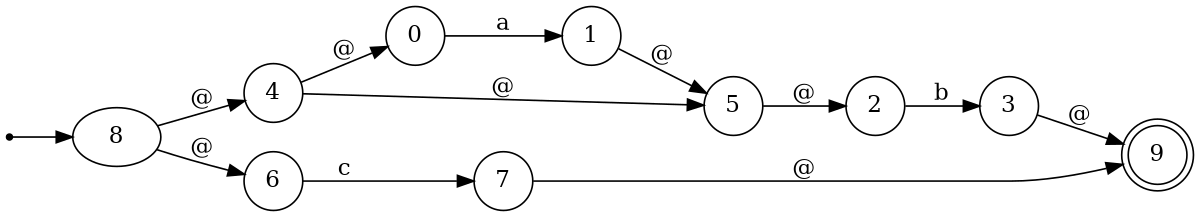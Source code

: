 digraph finite_state_machine {
	rankdir=LR size="8,5"
	ini [shape=point]
	ini -> 8
	node [shape=doublecircle]
	9
	node [shape=circle]
	0 -> 1 [label=a]
	2 -> 3 [label=b]
	4 -> 5 [label="@"]
	4 -> 0 [label="@"]
	1 -> 5 [label="@"]
	5 -> 2 [label="@"]
	6 -> 7 [label=c]
	8 -> 6 [label="@"]
	8 -> 4 [label="@"]
	7 -> 9 [label="@"]
	3 -> 9 [label="@"]
}
